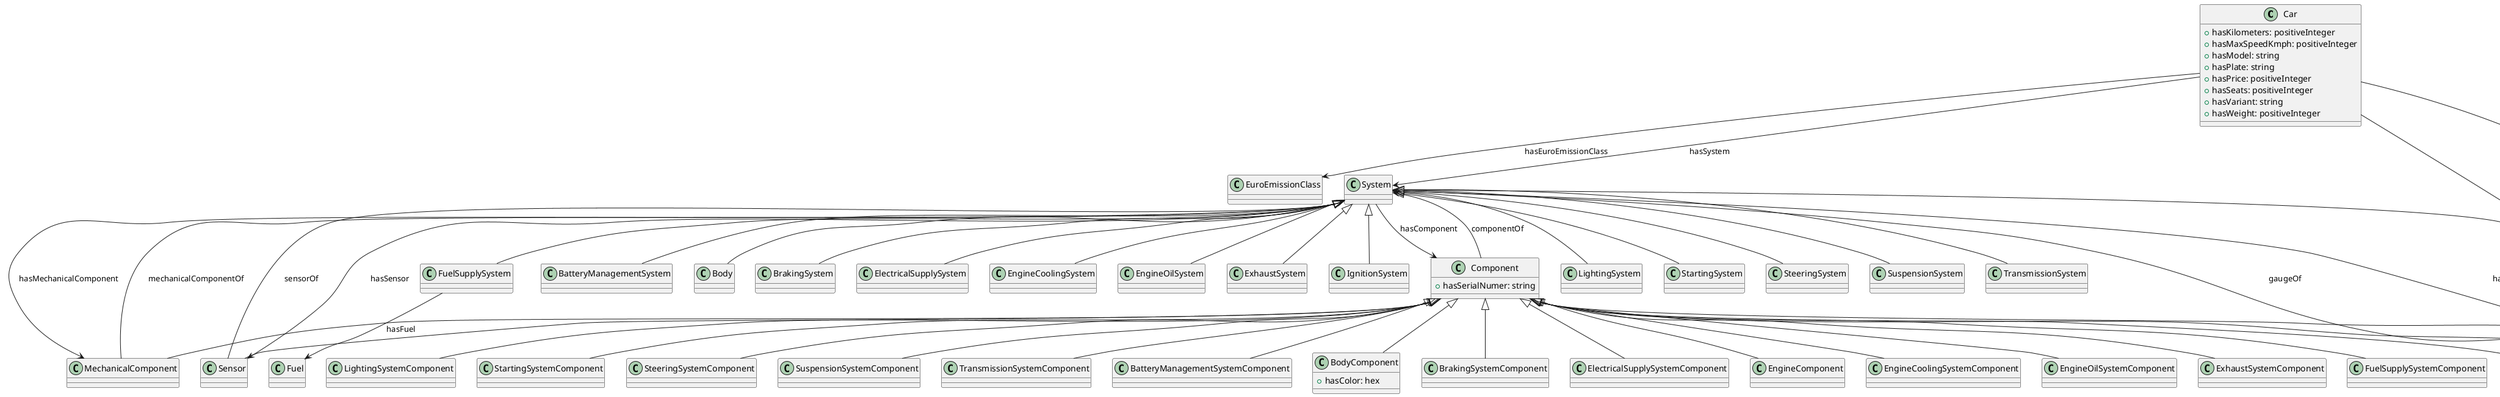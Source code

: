 @startuml

class Car {
    + hasKilometers: positiveInteger
    + hasMaxSpeedKmph: positiveInteger
    + hasModel: string
    + hasPlate: string
    + hasPrice: positiveInteger
    + hasSeats: positiveInteger
    + hasVariant: string
    + hasWeight: positiveInteger
}
' class LuxuryCar
' class NewlyLicensedCar
' class Supercar
' class 3DoorsCar
' class 5DoorsCar
class Component {
    + hasSerialNumer: string
}
class BatteryManagementSystemComponent
class BodyComponent {
    + hasColor: hex
}
class BrakingSystemComponent
class ElectricalSupplySystemComponent
class EngineComponent
class EngineCoolingSystemComponent
class EngineOilSystemComponent
class ExhaustSystemComponent
class FuelSupplySystemComponent
class Gauge
' class Ammeter
' class Clinometer
' class Dynamometer
' class FuelGauge
' class Hydrometer
' class Manometer
' class Odometer
' class OilPressureGauge
' class Speedometer
' class Tachometer
' class TemperatureGauge
' class Voltmeter
' class WaterTemperatureGauge
class IgnitionSystemComponent
class LightingSystemComponent
class MechanicalComponent
' class ABS
' class AccessoryBelt
' class AdjustingMechanism
' class AirBlower
' class AirDuct
' class AirFilter
' class AirIntakeHose
' class AirSuspension
' class Alternator
' class Anchor
' class BallJoint
' class Battery
' class BleedNipple
' class BrakeBackingPad
' class BrakeBackingPlate
' class BrakeCoolingDuct
' class BrakeDisc
' class BrakeDrum
' class BrakeFluid
' class BrakeLight
' class BrakeLining
' class BrakePad
' class BrakePedal
' class BrakePiston
' class BrakePump
' class BrakeRoll
' class BrakeRotor
' class BrakeServo
' class BrakeShoe
' class BrakeWarningLight
' class Bumper
' class CalibratedFrictionBrake
' class Caliper
' class Camshaft
' class Carburetor
' class CatalyticConverter
' class CenterLink
' class ChargePort
' class Charger
' class ChokeCable
' class Clutch
' class CoilSpring
' class CombinationValve
' class ConnectingRod
' class CoolantHose
' class CoolingFan
' class CrankCase
' class CrankPulley
' class Crankshaft
' class CylinderHead
' class DCDC-Converter
' class Differential
' class Distributor
' class Door
' class DriveBelt
' class DriveShaft
' class DualCircuitBrakeSystem
' class EngineBlock
' class EngineCradle
' class EngineValve
' class ExhaustClamp
' class ExhaustFlangeGasket
' class ExhaustGasRecirculationValve
' class ExhaustGasket
' class ExhaustManifold
' class ExhaustManifoldGasket
' class ExhaustPipe
' class FanBelt
' class FanBlade
' class FanClutch
' class Fender
' class FogLight
' class FuelCap
' class FuelCell
' class FuelCooler
' class FuelDistributor
' class FuelFilter
' class FuelFilterSeal
' class FuelInjector
' class FuelInjectorNozzle
' class FuelLine
' class FuelPressureRegulator
' class FuelPump
' class FuelPumpGasket
' class FuelRail
' class FuelTank
' class FuelWaterSeparator
' class Gear
' class GearBox
' class GlowPlug
' class Handle
' class Headlight
' class HeatShield
' class HeatSleeving
' class HighVoltageBatteryPack
' class LithiumIonBattery
' class NickelMetalHydrideBattery
' class HoldDownSprings
' class Hood
' class Hose
' class HydraulicBoosterUnit
' class HydrogenTank
' class IdlerArm
' class IgnitionBox
' class IgnitionCoil
' class IgnitionMagneto
' class IntakeManifold
' class IntakeManifoldGasket
' class Inverter
' class LeafSpring
' class LoadSensingValve
' class MasterCylinder
' class MeteringValve
' class Muffler
' class OilFilter
' class OilGasket
' class OilPump
' class OilStainer
' class OilTank
' class Piston
' class PitmanArm
' class PowerSteeringPump
' class PressureDifferentialValve
' class ProportioningValve
' class RackAndPinion
' class Radiator
' class Reservoir
' class Resonator
' class Roof
' class ShockAbsorber
' class ShoeReturnSpring
' class SpacerRing
' class SparkPlug
' class SparkingCable
' class StarterDrive
' class StarterMotor
' class StarterRelay
' class StarterSolenoid
' class SteeringArm
' class SteeringBox
' class SteeringColumn
' class SteeringCoupler
' class SteeringDamper
' class SteeringKnuckle
' class SteeringRack
' class SteeringShaft
' class Strut
' class SwayBar
' class TailLight
' class ThrottleBody
' class TieRod
' class TimingBelt
' class TorqueConverter
' class TorsionBar
' class TrackBar
' class TrailingArm
' class TransferCase
' class TransmissionControlUnit
' class TransmissionPan
' class TransmissionSeal
' class TransmissionSolenoid
' class Trunk
' class TurnSignalLight
' class Tyre
' class UniversalJoint
' class VacuumBrakeBooster
' class ValveBody
' class VehicleSpeedSensor
' class VoltageRegulator
' class WaterNeck
' class WaterPipe
' class WaterPump
' class WaterPumpGasket
' class WaterTank
' class WheelCylinder
' class WheelStud
' class Window
' class Windshield
' class Yoke
class Sensor
' class ABSSensor
' class AirbagSensor
' class AutomaticTransmissionSpeedSensor
' class BrakeSensor
' class CamshaftPositionSensor
' class CoolantTemperatureSensor
' class CrankshaftPositionSensor
' class FuelLevelSensor
' class FuelPressureSensor
class StartingSystemComponent
class SteeringSystemComponent
class SuspensionSystemComponent
class TransmissionSystemComponent
class EuroEmissionClass
' class Euro0
' class Euro1
' class Euro2
' class Euro3
' class Euro4
' class Euro5
' class Euro6
class Fuel
' class CNG
' class Diesel
' class HybridElectricDiesel
' class Electric
' class HybridElectricGasoline
' class Gasoline
' class Hydrogen
' class LPG
class Manufacturer
class System
class BatteryManagementSystem
class Body
' class 3DoorsBody
' class 5DoorsBody
class BrakingSystem
class ElectricalSupplySystem
class Engine {
    + hasDisplacement: positiveInteger
    + hasKilowatts: positiveInteger
}
class EngineCoolingSystem
class EngineOilSystem
class ExhaustSystem
class FuelSupplySystem
class IgnitionSystem
class LightingSystem
class StartingSystem
class SteeringSystem
class SuspensionSystem
class TransmissionSystem

Component <|-- BatteryManagementSystemComponent
Component <|-- BodyComponent
Component <|-- BrakingSystemComponent
Component <|-- ElectricalSupplySystemComponent
Component <|-- EngineComponent
Component <|-- EngineCoolingSystemComponent
Component <|-- EngineOilSystemComponent
Component <|-- ExhaustSystemComponent
Component <|-- FuelSupplySystemComponent
Component <|-- Gauge
Component <|-- IgnitionSystemComponent
Component <|-- LightingSystemComponent
Component <|-- MechanicalComponent
Component <|-- Sensor
Component <|-- StartingSystemComponent
Component <|-- SteeringSystemComponent
Component <|-- SuspensionSystemComponent
Component <|-- TransmissionSystemComponent

System <|-- BatteryManagementSystem
System <|-- Body
System <|-- BrakingSystem
System <|-- ElectricalSupplySystem
System <|-- Engine
System <|-- EngineCoolingSystem
System <|-- EngineOilSystem
System <|-- ExhaustSystem
System <|-- FuelSupplySystem
System <|-- IgnitionSystem
System <|-- LightingSystem
System <|-- StartingSystem
System <|-- SteeringSystem
System <|-- SuspensionSystem
System <|-- TransmissionSystem

Component --> System : componentOf
Gauge --> System : gaugeOf
MechanicalComponent --> System : mechanicalComponentOf
Sensor --> System : sensorOf
System --> Component : hasComponent
System --> Gauge : hasGauge
System --> MechanicalComponent : hasMechanicalComponent
System --> Sensor : hasSensor
Car --> EuroEmissionClass : hasEuroEmissionClass
FuelSupplySystem --> Fuel : hasFuel
Car --> Manufacturer : hasManufacturer
Component --> Manufacturer : hasManufacturer
Car --> System : hasSystem
Car --> Engine : hasEngine

@enduml